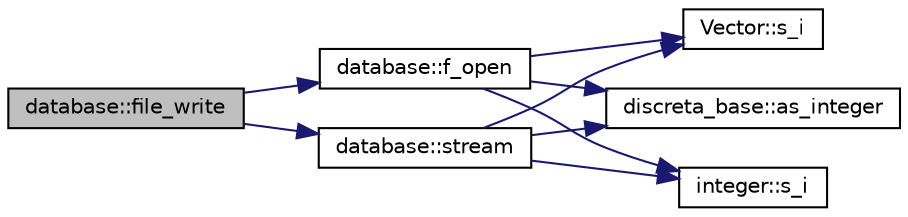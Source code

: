 digraph "database::file_write"
{
  edge [fontname="Helvetica",fontsize="10",labelfontname="Helvetica",labelfontsize="10"];
  node [fontname="Helvetica",fontsize="10",shape=record];
  rankdir="LR";
  Node1471 [label="database::file_write",height=0.2,width=0.4,color="black", fillcolor="grey75", style="filled", fontcolor="black"];
  Node1471 -> Node1472 [color="midnightblue",fontsize="10",style="solid",fontname="Helvetica"];
  Node1472 [label="database::f_open",height=0.2,width=0.4,color="black", fillcolor="white", style="filled",URL="$db/d72/classdatabase.html#a2cac52c70b09d1a6771bddab2220b3e7"];
  Node1472 -> Node1473 [color="midnightblue",fontsize="10",style="solid",fontname="Helvetica"];
  Node1473 [label="Vector::s_i",height=0.2,width=0.4,color="black", fillcolor="white", style="filled",URL="$d5/db2/class_vector.html#a1c4fe1752523df8119f70dd550244871"];
  Node1472 -> Node1474 [color="midnightblue",fontsize="10",style="solid",fontname="Helvetica"];
  Node1474 [label="discreta_base::as_integer",height=0.2,width=0.4,color="black", fillcolor="white", style="filled",URL="$d7/d71/classdiscreta__base.html#a00d7691eaf874fd283d942692fe8dd26"];
  Node1472 -> Node1475 [color="midnightblue",fontsize="10",style="solid",fontname="Helvetica"];
  Node1475 [label="integer::s_i",height=0.2,width=0.4,color="black", fillcolor="white", style="filled",URL="$d0/de5/classinteger.html#adf28e9f94d4c844adaa950deeb80b904"];
  Node1471 -> Node1476 [color="midnightblue",fontsize="10",style="solid",fontname="Helvetica"];
  Node1476 [label="database::stream",height=0.2,width=0.4,color="black", fillcolor="white", style="filled",URL="$db/d72/classdatabase.html#a8b91f87e7cd92b8207cbc48edde9d69e"];
  Node1476 -> Node1473 [color="midnightblue",fontsize="10",style="solid",fontname="Helvetica"];
  Node1476 -> Node1474 [color="midnightblue",fontsize="10",style="solid",fontname="Helvetica"];
  Node1476 -> Node1475 [color="midnightblue",fontsize="10",style="solid",fontname="Helvetica"];
}
